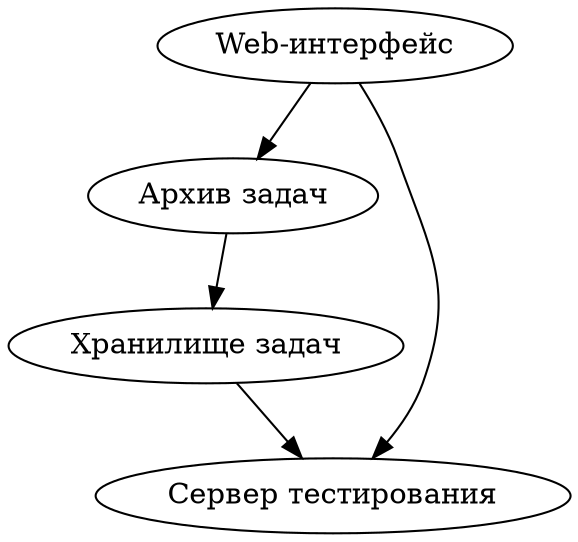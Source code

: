 digraph BacsBasicRPC
{
    web[label="Web-интерфейс"];
    archive[label="Архив задач"];
    storage[label="Хранилище задач"];
    worker[label="Сервер тестирования"];

    web->worker;
    web->archive;
    archive->storage;
    storage->worker;
}
